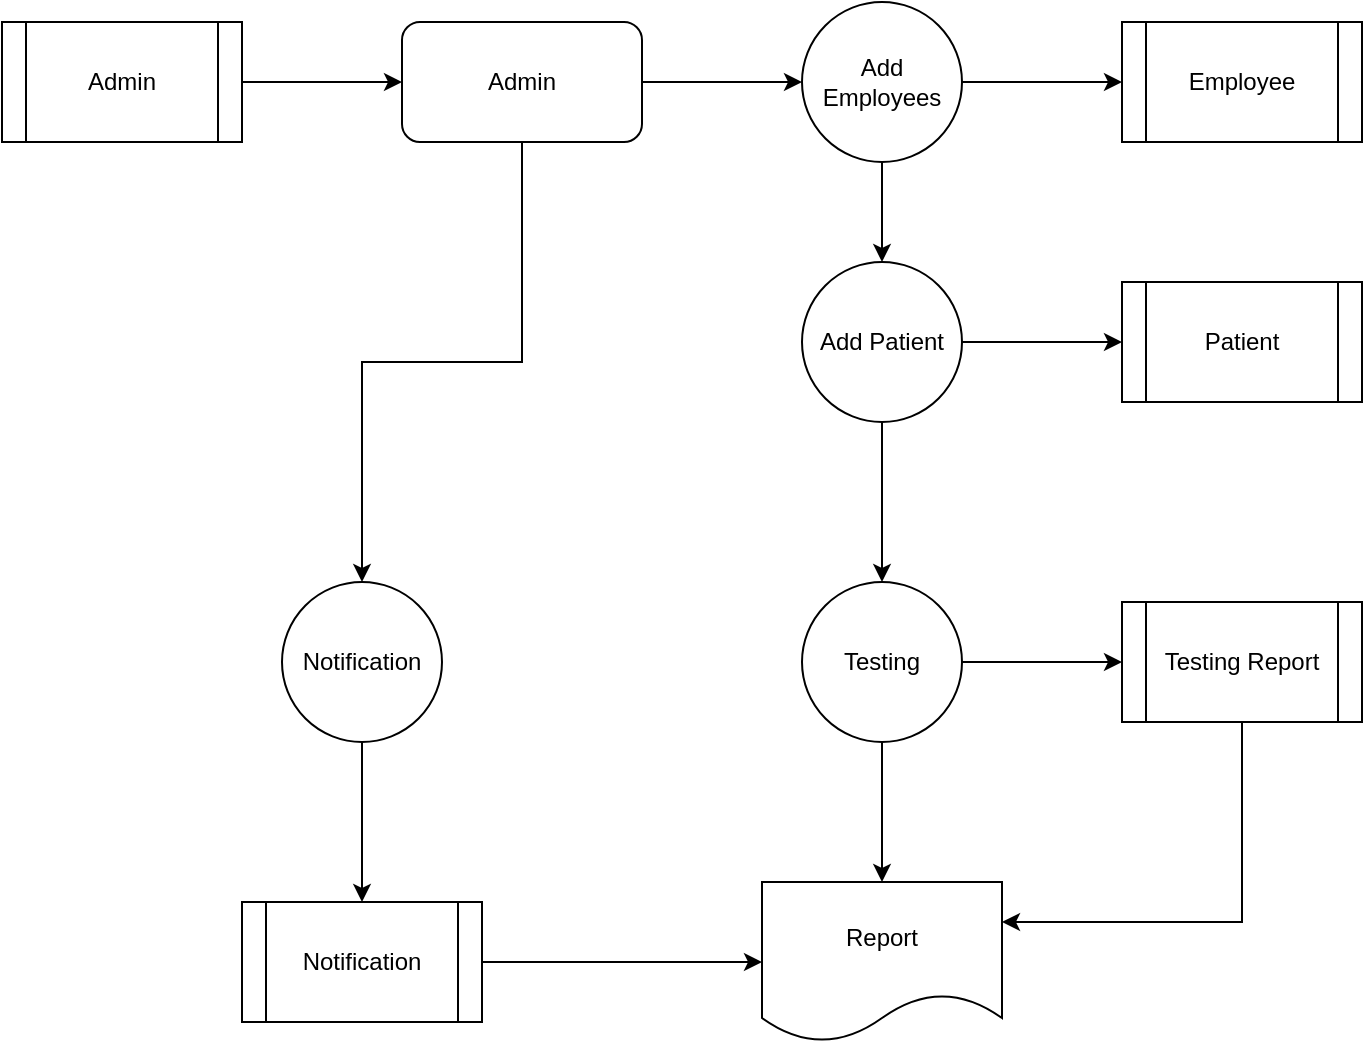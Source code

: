 <mxfile version="20.8.17" type="device" pages="2"><diagram name="Page-1" id="6wWKrl9G_bBJbmZDe2v0"><mxGraphModel dx="3050" dy="1210" grid="1" gridSize="10" guides="1" tooltips="1" connect="1" arrows="1" fold="1" page="1" pageScale="1" pageWidth="850" pageHeight="1100" math="0" shadow="0"><root><mxCell id="0"/><mxCell id="1" parent="0"/><mxCell id="gVsM27n8Xe7ZPGzHqhLP-5" value="" style="edgeStyle=orthogonalEdgeStyle;rounded=0;orthogonalLoop=1;jettySize=auto;html=1;" edge="1" parent="1" source="gVsM27n8Xe7ZPGzHqhLP-1" target="gVsM27n8Xe7ZPGzHqhLP-2"><mxGeometry relative="1" as="geometry"/></mxCell><mxCell id="gVsM27n8Xe7ZPGzHqhLP-30" style="edgeStyle=orthogonalEdgeStyle;rounded=0;orthogonalLoop=1;jettySize=auto;html=1;exitX=0.5;exitY=1;exitDx=0;exitDy=0;" edge="1" parent="1" source="gVsM27n8Xe7ZPGzHqhLP-1" target="gVsM27n8Xe7ZPGzHqhLP-28"><mxGeometry relative="1" as="geometry"/></mxCell><mxCell id="gVsM27n8Xe7ZPGzHqhLP-1" value="Admin" style="rounded=1;whiteSpace=wrap;html=1;" vertex="1" parent="1"><mxGeometry x="160" y="120" width="120" height="60" as="geometry"/></mxCell><mxCell id="gVsM27n8Xe7ZPGzHqhLP-6" value="" style="edgeStyle=orthogonalEdgeStyle;rounded=0;orthogonalLoop=1;jettySize=auto;html=1;" edge="1" parent="1" source="gVsM27n8Xe7ZPGzHqhLP-2" target="gVsM27n8Xe7ZPGzHqhLP-4"><mxGeometry relative="1" as="geometry"/></mxCell><mxCell id="gVsM27n8Xe7ZPGzHqhLP-10" value="" style="edgeStyle=orthogonalEdgeStyle;rounded=0;orthogonalLoop=1;jettySize=auto;html=1;" edge="1" parent="1" source="gVsM27n8Xe7ZPGzHqhLP-2" target="gVsM27n8Xe7ZPGzHqhLP-9"><mxGeometry relative="1" as="geometry"/></mxCell><mxCell id="gVsM27n8Xe7ZPGzHqhLP-2" value="Add Employees" style="ellipse;whiteSpace=wrap;html=1;aspect=fixed;" vertex="1" parent="1"><mxGeometry x="360" y="110" width="80" height="80" as="geometry"/></mxCell><mxCell id="gVsM27n8Xe7ZPGzHqhLP-4" value="Employee" style="shape=process;whiteSpace=wrap;html=1;backgroundOutline=1;" vertex="1" parent="1"><mxGeometry x="520" y="120" width="120" height="60" as="geometry"/></mxCell><mxCell id="gVsM27n8Xe7ZPGzHqhLP-8" value="Report" style="shape=document;whiteSpace=wrap;html=1;boundedLbl=1;" vertex="1" parent="1"><mxGeometry x="340" y="550" width="120" height="80" as="geometry"/></mxCell><mxCell id="gVsM27n8Xe7ZPGzHqhLP-12" value="" style="edgeStyle=orthogonalEdgeStyle;rounded=0;orthogonalLoop=1;jettySize=auto;html=1;" edge="1" parent="1" source="gVsM27n8Xe7ZPGzHqhLP-9" target="gVsM27n8Xe7ZPGzHqhLP-11"><mxGeometry relative="1" as="geometry"/></mxCell><mxCell id="gVsM27n8Xe7ZPGzHqhLP-17" value="" style="edgeStyle=orthogonalEdgeStyle;rounded=0;orthogonalLoop=1;jettySize=auto;html=1;" edge="1" parent="1" source="gVsM27n8Xe7ZPGzHqhLP-9" target="gVsM27n8Xe7ZPGzHqhLP-15"><mxGeometry relative="1" as="geometry"/></mxCell><mxCell id="gVsM27n8Xe7ZPGzHqhLP-9" value="Add Patient" style="ellipse;whiteSpace=wrap;html=1;aspect=fixed;" vertex="1" parent="1"><mxGeometry x="360" y="240" width="80" height="80" as="geometry"/></mxCell><mxCell id="gVsM27n8Xe7ZPGzHqhLP-11" value="Patient" style="shape=process;whiteSpace=wrap;html=1;backgroundOutline=1;" vertex="1" parent="1"><mxGeometry x="520" y="250" width="120" height="60" as="geometry"/></mxCell><mxCell id="gVsM27n8Xe7ZPGzHqhLP-18" value="" style="edgeStyle=orthogonalEdgeStyle;rounded=0;orthogonalLoop=1;jettySize=auto;html=1;" edge="1" parent="1" source="gVsM27n8Xe7ZPGzHqhLP-15" target="gVsM27n8Xe7ZPGzHqhLP-16"><mxGeometry relative="1" as="geometry"/></mxCell><mxCell id="gVsM27n8Xe7ZPGzHqhLP-20" value="" style="edgeStyle=orthogonalEdgeStyle;rounded=0;orthogonalLoop=1;jettySize=auto;html=1;" edge="1" parent="1" source="gVsM27n8Xe7ZPGzHqhLP-15" target="gVsM27n8Xe7ZPGzHqhLP-8"><mxGeometry relative="1" as="geometry"/></mxCell><mxCell id="gVsM27n8Xe7ZPGzHqhLP-15" value="Testing" style="ellipse;whiteSpace=wrap;html=1;aspect=fixed;" vertex="1" parent="1"><mxGeometry x="360" y="400" width="80" height="80" as="geometry"/></mxCell><mxCell id="gVsM27n8Xe7ZPGzHqhLP-21" style="edgeStyle=orthogonalEdgeStyle;rounded=0;orthogonalLoop=1;jettySize=auto;html=1;exitX=0.5;exitY=1;exitDx=0;exitDy=0;entryX=1;entryY=0.25;entryDx=0;entryDy=0;" edge="1" parent="1" source="gVsM27n8Xe7ZPGzHqhLP-16" target="gVsM27n8Xe7ZPGzHqhLP-8"><mxGeometry relative="1" as="geometry"/></mxCell><mxCell id="gVsM27n8Xe7ZPGzHqhLP-16" value="Testing Report" style="shape=process;whiteSpace=wrap;html=1;backgroundOutline=1;" vertex="1" parent="1"><mxGeometry x="520" y="410" width="120" height="60" as="geometry"/></mxCell><mxCell id="gVsM27n8Xe7ZPGzHqhLP-23" value="" style="edgeStyle=orthogonalEdgeStyle;rounded=0;orthogonalLoop=1;jettySize=auto;html=1;" edge="1" parent="1" source="gVsM27n8Xe7ZPGzHqhLP-22" target="gVsM27n8Xe7ZPGzHqhLP-1"><mxGeometry relative="1" as="geometry"/></mxCell><mxCell id="gVsM27n8Xe7ZPGzHqhLP-22" value="Admin" style="shape=process;whiteSpace=wrap;html=1;backgroundOutline=1;" vertex="1" parent="1"><mxGeometry x="-40" y="120" width="120" height="60" as="geometry"/></mxCell><mxCell id="gVsM27n8Xe7ZPGzHqhLP-27" value="" style="edgeStyle=orthogonalEdgeStyle;rounded=0;orthogonalLoop=1;jettySize=auto;html=1;" edge="1" parent="1" source="gVsM27n8Xe7ZPGzHqhLP-24" target="gVsM27n8Xe7ZPGzHqhLP-8"><mxGeometry relative="1" as="geometry"/></mxCell><mxCell id="gVsM27n8Xe7ZPGzHqhLP-24" value="Notification" style="shape=process;whiteSpace=wrap;html=1;backgroundOutline=1;" vertex="1" parent="1"><mxGeometry x="80" y="560" width="120" height="60" as="geometry"/></mxCell><mxCell id="gVsM27n8Xe7ZPGzHqhLP-29" value="" style="edgeStyle=orthogonalEdgeStyle;rounded=0;orthogonalLoop=1;jettySize=auto;html=1;" edge="1" parent="1" source="gVsM27n8Xe7ZPGzHqhLP-28" target="gVsM27n8Xe7ZPGzHqhLP-24"><mxGeometry relative="1" as="geometry"/></mxCell><mxCell id="gVsM27n8Xe7ZPGzHqhLP-28" value="Notification" style="ellipse;whiteSpace=wrap;html=1;aspect=fixed;" vertex="1" parent="1"><mxGeometry x="100" y="400" width="80" height="80" as="geometry"/></mxCell></root></mxGraphModel></diagram><diagram id="zAfKJKfXth-4hcrfuDzr" name="Page-2"><mxGraphModel dx="2107" dy="1791" grid="1" gridSize="10" guides="1" tooltips="1" connect="1" arrows="1" fold="1" page="1" pageScale="1" pageWidth="850" pageHeight="1100" math="0" shadow="0"><root><mxCell id="0"/><mxCell id="1" parent="0"/><mxCell id="ta5eE9VA1WMJvwmcr4a3-6" value="" style="edgeStyle=orthogonalEdgeStyle;rounded=0;orthogonalLoop=1;jettySize=auto;html=1;" edge="1" parent="1" source="ta5eE9VA1WMJvwmcr4a3-1" target="ta5eE9VA1WMJvwmcr4a3-5"><mxGeometry relative="1" as="geometry"/></mxCell><mxCell id="ta5eE9VA1WMJvwmcr4a3-1" value="Sales Manager" style="rounded=1;whiteSpace=wrap;html=1;" vertex="1" parent="1"><mxGeometry x="160" y="120" width="120" height="60" as="geometry"/></mxCell><mxCell id="ta5eE9VA1WMJvwmcr4a3-4" value="" style="edgeStyle=orthogonalEdgeStyle;rounded=0;orthogonalLoop=1;jettySize=auto;html=1;" edge="1" parent="1" source="ta5eE9VA1WMJvwmcr4a3-2" target="ta5eE9VA1WMJvwmcr4a3-1"><mxGeometry relative="1" as="geometry"/></mxCell><mxCell id="ta5eE9VA1WMJvwmcr4a3-2" value="Manager" style="shape=process;whiteSpace=wrap;html=1;backgroundOutline=1;" vertex="1" parent="1"><mxGeometry x="-40" y="120" width="120" height="60" as="geometry"/></mxCell><mxCell id="ta5eE9VA1WMJvwmcr4a3-12" value="" style="edgeStyle=orthogonalEdgeStyle;rounded=0;orthogonalLoop=1;jettySize=auto;html=1;" edge="1" parent="1" source="ta5eE9VA1WMJvwmcr4a3-5" target="ta5eE9VA1WMJvwmcr4a3-11"><mxGeometry relative="1" as="geometry"/></mxCell><mxCell id="ta5eE9VA1WMJvwmcr4a3-16" value="" style="edgeStyle=orthogonalEdgeStyle;rounded=0;orthogonalLoop=1;jettySize=auto;html=1;" edge="1" parent="1" source="ta5eE9VA1WMJvwmcr4a3-5" target="ta5eE9VA1WMJvwmcr4a3-15"><mxGeometry relative="1" as="geometry"/></mxCell><mxCell id="ta5eE9VA1WMJvwmcr4a3-5" value="Create / Manage Task" style="ellipse;whiteSpace=wrap;html=1;aspect=fixed;" vertex="1" parent="1"><mxGeometry x="360" y="110" width="80" height="80" as="geometry"/></mxCell><mxCell id="ta5eE9VA1WMJvwmcr4a3-10" value="" style="edgeStyle=orthogonalEdgeStyle;rounded=0;orthogonalLoop=1;jettySize=auto;html=1;" edge="1" parent="1" source="ta5eE9VA1WMJvwmcr4a3-7" target="ta5eE9VA1WMJvwmcr4a3-5"><mxGeometry relative="1" as="geometry"/></mxCell><mxCell id="ta5eE9VA1WMJvwmcr4a3-7" value="Sales People" style="rounded=1;whiteSpace=wrap;html=1;" vertex="1" parent="1"><mxGeometry x="520" y="120" width="120" height="60" as="geometry"/></mxCell><mxCell id="ta5eE9VA1WMJvwmcr4a3-9" value="" style="edgeStyle=orthogonalEdgeStyle;rounded=0;orthogonalLoop=1;jettySize=auto;html=1;" edge="1" parent="1" source="ta5eE9VA1WMJvwmcr4a3-8" target="ta5eE9VA1WMJvwmcr4a3-7"><mxGeometry relative="1" as="geometry"/></mxCell><mxCell id="ta5eE9VA1WMJvwmcr4a3-8" value="People" style="shape=process;whiteSpace=wrap;html=1;backgroundOutline=1;" vertex="1" parent="1"><mxGeometry x="720" y="120" width="120" height="60" as="geometry"/></mxCell><mxCell id="ta5eE9VA1WMJvwmcr4a3-14" value="" style="edgeStyle=orthogonalEdgeStyle;rounded=0;orthogonalLoop=1;jettySize=auto;html=1;" edge="1" parent="1" source="ta5eE9VA1WMJvwmcr4a3-11" target="ta5eE9VA1WMJvwmcr4a3-13"><mxGeometry relative="1" as="geometry"/></mxCell><mxCell id="ta5eE9VA1WMJvwmcr4a3-11" value="Create / Manage Leads" style="ellipse;whiteSpace=wrap;html=1;aspect=fixed;" vertex="1" parent="1"><mxGeometry x="360" y="260" width="80" height="80" as="geometry"/></mxCell><mxCell id="ta5eE9VA1WMJvwmcr4a3-13" value="Leads" style="shape=process;whiteSpace=wrap;html=1;backgroundOutline=1;" vertex="1" parent="1"><mxGeometry x="520" y="270" width="120" height="60" as="geometry"/></mxCell><mxCell id="ta5eE9VA1WMJvwmcr4a3-18" value="" style="edgeStyle=orthogonalEdgeStyle;rounded=0;orthogonalLoop=1;jettySize=auto;html=1;" edge="1" parent="1" source="ta5eE9VA1WMJvwmcr4a3-15" target="ta5eE9VA1WMJvwmcr4a3-17"><mxGeometry relative="1" as="geometry"/></mxCell><mxCell id="ta5eE9VA1WMJvwmcr4a3-15" value="Task" style="shape=process;whiteSpace=wrap;html=1;backgroundOutline=1;" vertex="1" parent="1"><mxGeometry x="340" y="-20" width="120" height="60" as="geometry"/></mxCell><mxCell id="ta5eE9VA1WMJvwmcr4a3-17" value="Report" style="shape=document;whiteSpace=wrap;html=1;boundedLbl=1;" vertex="1" parent="1"><mxGeometry x="560" y="-30" width="120" height="80" as="geometry"/></mxCell></root></mxGraphModel></diagram></mxfile>